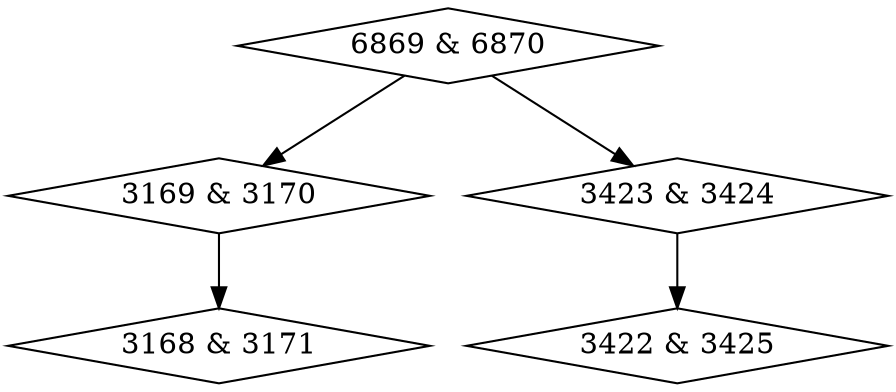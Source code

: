 digraph {
0 [label = "3168 & 3171", shape = diamond];
1 [label = "3169 & 3170", shape = diamond];
2 [label = "3422 & 3425", shape = diamond];
3 [label = "3423 & 3424", shape = diamond];
4 [label = "6869 & 6870", shape = diamond];
1->0;
3->2;
4->1;
4->3;
}
